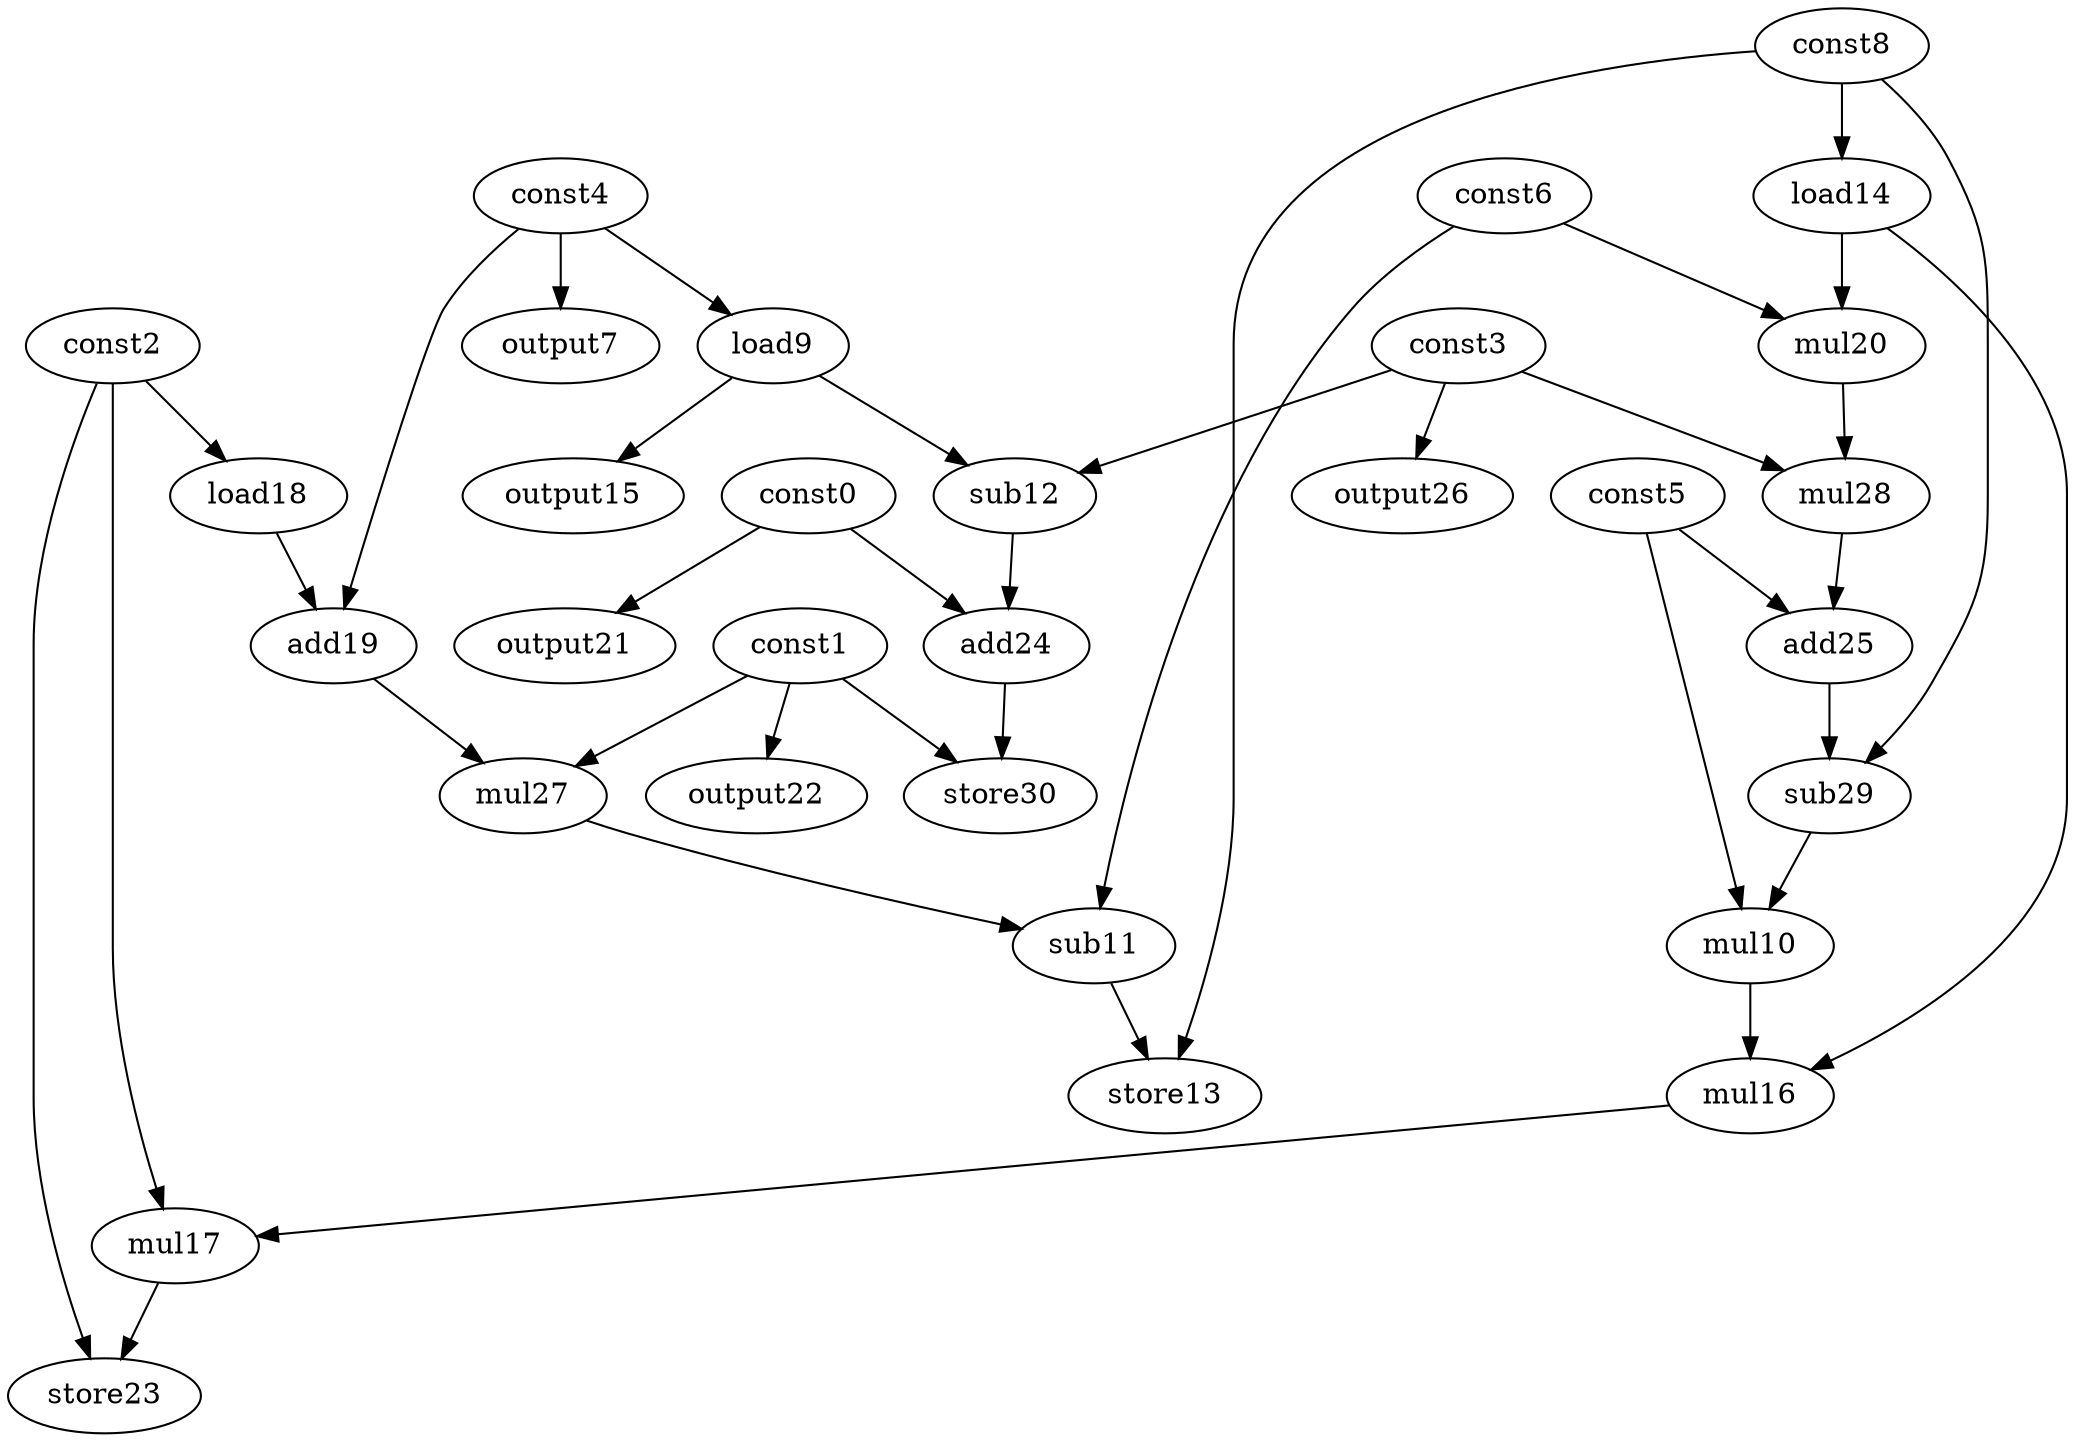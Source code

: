 digraph G { 
const0[opcode=const]; 
const1[opcode=const]; 
const2[opcode=const]; 
const3[opcode=const]; 
const4[opcode=const]; 
const5[opcode=const]; 
const6[opcode=const]; 
output7[opcode=output]; 
const8[opcode=const]; 
load9[opcode=load]; 
mul10[opcode=mul]; 
sub11[opcode=sub]; 
sub12[opcode=sub]; 
store13[opcode=store]; 
load14[opcode=load]; 
output15[opcode=output]; 
mul16[opcode=mul]; 
mul17[opcode=mul]; 
load18[opcode=load]; 
add19[opcode=add]; 
mul20[opcode=mul]; 
output21[opcode=output]; 
output22[opcode=output]; 
store23[opcode=store]; 
add24[opcode=add]; 
add25[opcode=add]; 
output26[opcode=output]; 
mul27[opcode=mul]; 
mul28[opcode=mul]; 
sub29[opcode=sub]; 
store30[opcode=store]; 
const4->output7[operand=0];
const4->load9[operand=0];
const8->load14[operand=0];
const2->load18[operand=0];
const0->output21[operand=0];
const1->output22[operand=0];
const3->output26[operand=0];
load9->sub12[operand=0];
const3->sub12[operand=1];
load9->output15[operand=0];
load18->add19[operand=0];
const4->add19[operand=1];
const6->mul20[operand=0];
load14->mul20[operand=1];
const0->add24[operand=0];
sub12->add24[operand=1];
const1->mul27[operand=0];
add19->mul27[operand=1];
const3->mul28[operand=0];
mul20->mul28[operand=1];
mul27->sub11[operand=0];
const6->sub11[operand=1];
mul28->add25[operand=0];
const5->add25[operand=1];
add24->store30[operand=0];
const1->store30[operand=1];
const8->store13[operand=0];
sub11->store13[operand=1];
const8->sub29[operand=0];
add25->sub29[operand=1];
sub29->mul10[operand=0];
const5->mul10[operand=1];
mul10->mul16[operand=0];
load14->mul16[operand=1];
mul16->mul17[operand=0];
const2->mul17[operand=1];
mul17->store23[operand=0];
const2->store23[operand=1];
}
